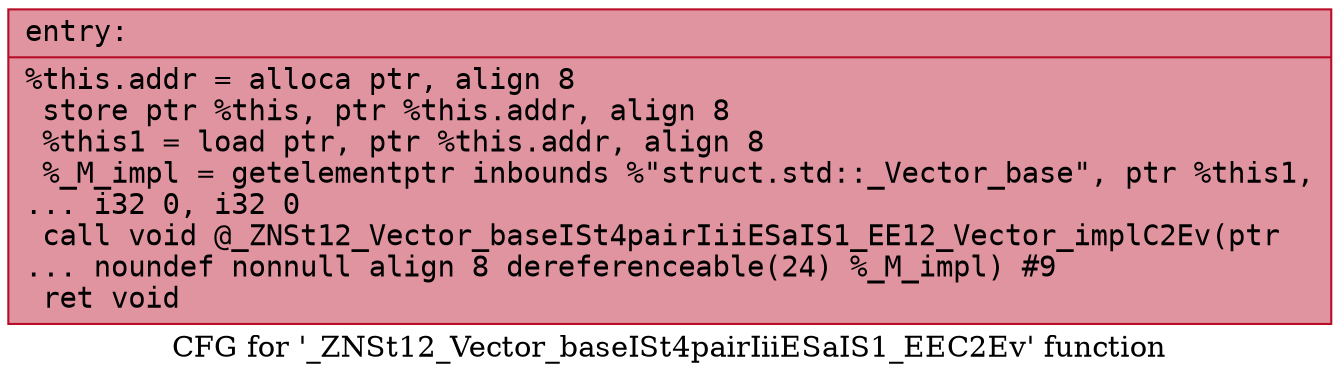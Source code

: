 digraph "CFG for '_ZNSt12_Vector_baseISt4pairIiiESaIS1_EEC2Ev' function" {
	label="CFG for '_ZNSt12_Vector_baseISt4pairIiiESaIS1_EEC2Ev' function";

	Node0x55c954f22660 [shape=record,color="#b70d28ff", style=filled, fillcolor="#b70d2870" fontname="Courier",label="{entry:\l|  %this.addr = alloca ptr, align 8\l  store ptr %this, ptr %this.addr, align 8\l  %this1 = load ptr, ptr %this.addr, align 8\l  %_M_impl = getelementptr inbounds %\"struct.std::_Vector_base\", ptr %this1,\l... i32 0, i32 0\l  call void @_ZNSt12_Vector_baseISt4pairIiiESaIS1_EE12_Vector_implC2Ev(ptr\l... noundef nonnull align 8 dereferenceable(24) %_M_impl) #9\l  ret void\l}"];
}
